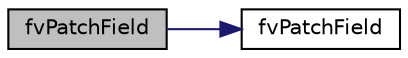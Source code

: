 digraph "fvPatchField"
{
  bgcolor="transparent";
  edge [fontname="Helvetica",fontsize="10",labelfontname="Helvetica",labelfontsize="10"];
  node [fontname="Helvetica",fontsize="10",shape=record];
  rankdir="LR";
  Node4 [label="fvPatchField",height=0.2,width=0.4,color="black", fillcolor="grey75", style="filled", fontcolor="black"];
  Node4 -> Node5 [color="midnightblue",fontsize="10",style="solid",fontname="Helvetica"];
  Node5 [label="fvPatchField",height=0.2,width=0.4,color="black",URL="$a23169.html#af9f99709a1cb4854ac4bd4ea8b02f83c",tooltip="Construct from patch and internal field. "];
}
